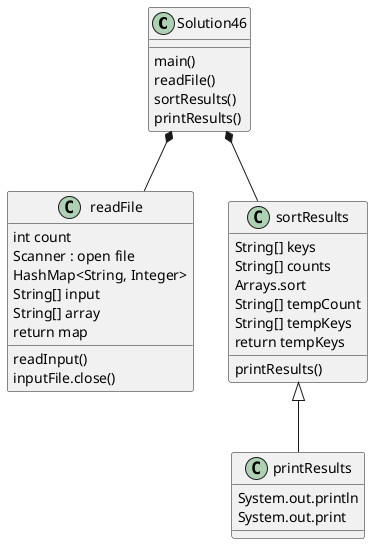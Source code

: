 @startuml
'https://plantuml.com/class-diagram

class Solution46 {
main()
readFile()
sortResults()
printResults()
}

Solution46 *-- readFile
Solution46 *-- sortResults
sortResults <|-- printResults
sortResults : String[] keys
sortResults : String[] counts
sortResults : Arrays.sort
sortResults : String[] tempCount
sortResults : String[] tempKeys
sortResults : return tempKeys
sortResults : printResults()
printResults : System.out.println
printResults : System.out.print

class readFile{
{method} readInput()
int count
Scanner : open file
HashMap<String, Integer>
String[] input
String[] array
inputFile.close()
return map
}

@enduml